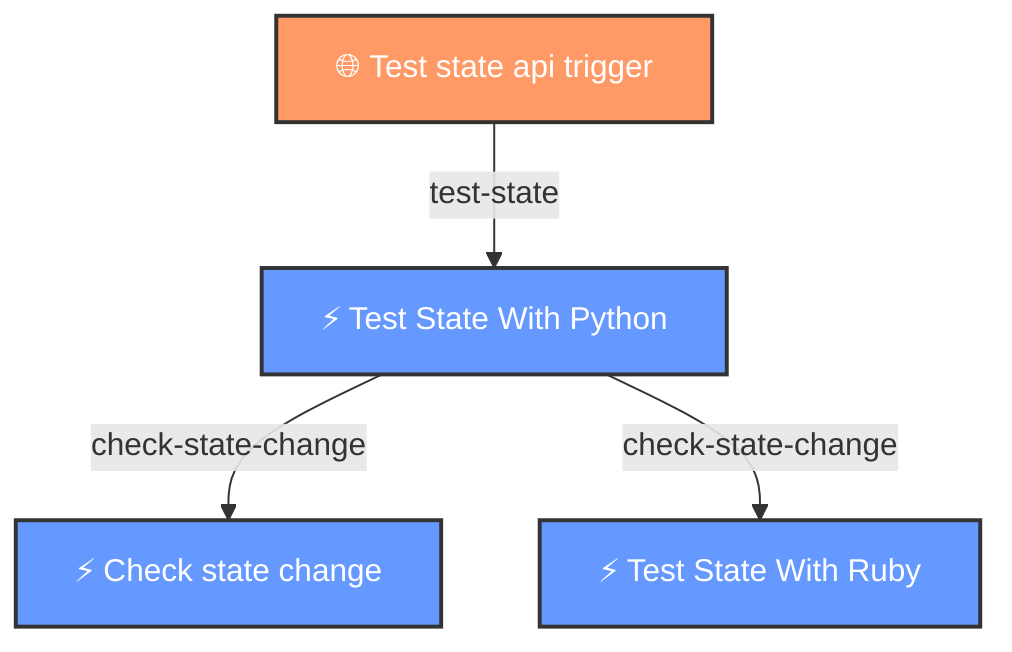 flowchart TD
    classDef apiStyle fill:#f96,stroke:#333,stroke-width:2px,color:#fff
    classDef eventStyle fill:#69f,stroke:#333,stroke-width:2px,color:#fff
    classDef cronStyle fill:#9c6,stroke:#333,stroke-width:2px,color:#fff
    classDef noopStyle fill:#3f3a50,stroke:#333,stroke-width:2px,color:#fff
    steps_testState_checkStateChange_step["⚡ Check state change"]:::eventStyle
    steps_testState_check_state_change_step_rb["⚡ Test State With Ruby"]:::eventStyle
    steps_testState_testState_api_step["🌐 Test state api trigger"]:::apiStyle
    steps_testState_test_state_step_py["⚡ Test State With Python"]:::eventStyle
    steps_testState_testState_api_step -->|test-state| steps_testState_test_state_step_py
    steps_testState_test_state_step_py -->|check-state-change| steps_testState_checkStateChange_step
    steps_testState_test_state_step_py -->|check-state-change| steps_testState_check_state_change_step_rb